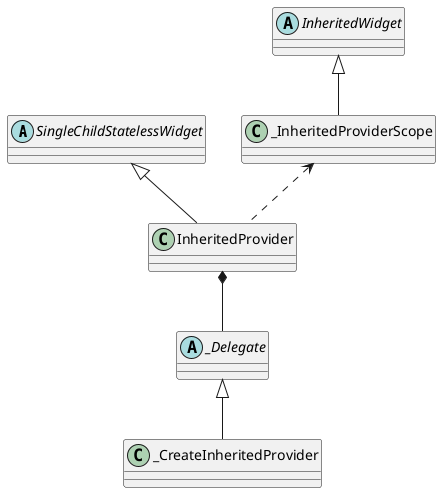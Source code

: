 @startuml
'https://plantuml.com/class-diagram

abstract class SingleChildStatelessWidget
abstract class InheritedWidget

class _InheritedProviderScope
class InheritedProvider

abstract class _Delegate
class _CreateInheritedProvider

InheritedWidget <|-- _InheritedProviderScope

SingleChildStatelessWidget <|-- InheritedProvider
InheritedProvider *-- _Delegate
_InheritedProviderScope <.. InheritedProvider
_Delegate <|-- _CreateInheritedProvider


@enduml